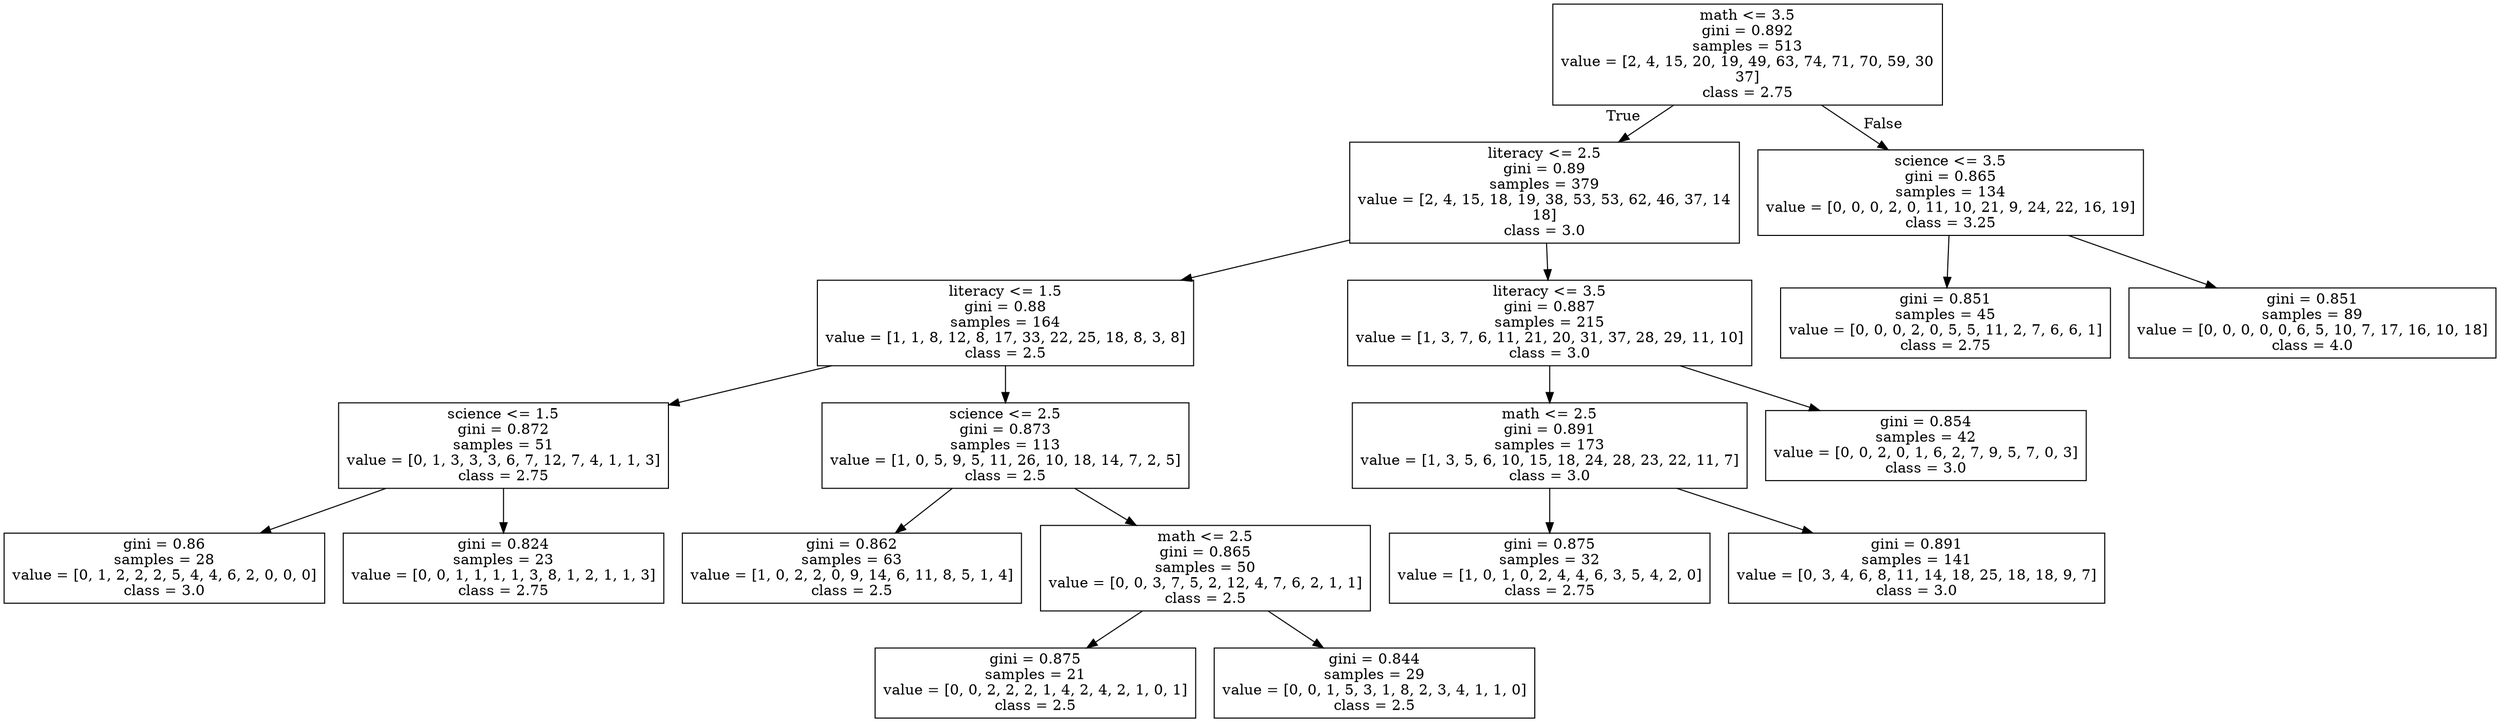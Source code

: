 digraph Tree {
node [shape=box] ;
0 [label="math <= 3.5\ngini = 0.892\nsamples = 513\nvalue = [2, 4, 15, 20, 19, 49, 63, 74, 71, 70, 59, 30\n37]\nclass = 2.75"] ;
1 [label="literacy <= 2.5\ngini = 0.89\nsamples = 379\nvalue = [2, 4, 15, 18, 19, 38, 53, 53, 62, 46, 37, 14\n18]\nclass = 3.0"] ;
0 -> 1 [labeldistance=2.5, labelangle=45, headlabel="True"] ;
3 [label="literacy <= 1.5\ngini = 0.88\nsamples = 164\nvalue = [1, 1, 8, 12, 8, 17, 33, 22, 25, 18, 8, 3, 8]\nclass = 2.5"] ;
1 -> 3 ;
7 [label="science <= 1.5\ngini = 0.872\nsamples = 51\nvalue = [0, 1, 3, 3, 3, 6, 7, 12, 7, 4, 1, 1, 3]\nclass = 2.75"] ;
3 -> 7 ;
9 [label="gini = 0.86\nsamples = 28\nvalue = [0, 1, 2, 2, 2, 5, 4, 4, 6, 2, 0, 0, 0]\nclass = 3.0"] ;
7 -> 9 ;
10 [label="gini = 0.824\nsamples = 23\nvalue = [0, 0, 1, 1, 1, 1, 3, 8, 1, 2, 1, 1, 3]\nclass = 2.75"] ;
7 -> 10 ;
8 [label="science <= 2.5\ngini = 0.873\nsamples = 113\nvalue = [1, 0, 5, 9, 5, 11, 26, 10, 18, 14, 7, 2, 5]\nclass = 2.5"] ;
3 -> 8 ;
11 [label="gini = 0.862\nsamples = 63\nvalue = [1, 0, 2, 2, 0, 9, 14, 6, 11, 8, 5, 1, 4]\nclass = 2.5"] ;
8 -> 11 ;
12 [label="math <= 2.5\ngini = 0.865\nsamples = 50\nvalue = [0, 0, 3, 7, 5, 2, 12, 4, 7, 6, 2, 1, 1]\nclass = 2.5"] ;
8 -> 12 ;
17 [label="gini = 0.875\nsamples = 21\nvalue = [0, 0, 2, 2, 2, 1, 4, 2, 4, 2, 1, 0, 1]\nclass = 2.5"] ;
12 -> 17 ;
18 [label="gini = 0.844\nsamples = 29\nvalue = [0, 0, 1, 5, 3, 1, 8, 2, 3, 4, 1, 1, 0]\nclass = 2.5"] ;
12 -> 18 ;
4 [label="literacy <= 3.5\ngini = 0.887\nsamples = 215\nvalue = [1, 3, 7, 6, 11, 21, 20, 31, 37, 28, 29, 11, 10]\nclass = 3.0"] ;
1 -> 4 ;
13 [label="math <= 2.5\ngini = 0.891\nsamples = 173\nvalue = [1, 3, 5, 6, 10, 15, 18, 24, 28, 23, 22, 11, 7]\nclass = 3.0"] ;
4 -> 13 ;
15 [label="gini = 0.875\nsamples = 32\nvalue = [1, 0, 1, 0, 2, 4, 4, 6, 3, 5, 4, 2, 0]\nclass = 2.75"] ;
13 -> 15 ;
16 [label="gini = 0.891\nsamples = 141\nvalue = [0, 3, 4, 6, 8, 11, 14, 18, 25, 18, 18, 9, 7]\nclass = 3.0"] ;
13 -> 16 ;
14 [label="gini = 0.854\nsamples = 42\nvalue = [0, 0, 2, 0, 1, 6, 2, 7, 9, 5, 7, 0, 3]\nclass = 3.0"] ;
4 -> 14 ;
2 [label="science <= 3.5\ngini = 0.865\nsamples = 134\nvalue = [0, 0, 0, 2, 0, 11, 10, 21, 9, 24, 22, 16, 19]\nclass = 3.25"] ;
0 -> 2 [labeldistance=2.5, labelangle=-45, headlabel="False"] ;
5 [label="gini = 0.851\nsamples = 45\nvalue = [0, 0, 0, 2, 0, 5, 5, 11, 2, 7, 6, 6, 1]\nclass = 2.75"] ;
2 -> 5 ;
6 [label="gini = 0.851\nsamples = 89\nvalue = [0, 0, 0, 0, 0, 6, 5, 10, 7, 17, 16, 10, 18]\nclass = 4.0"] ;
2 -> 6 ;
}